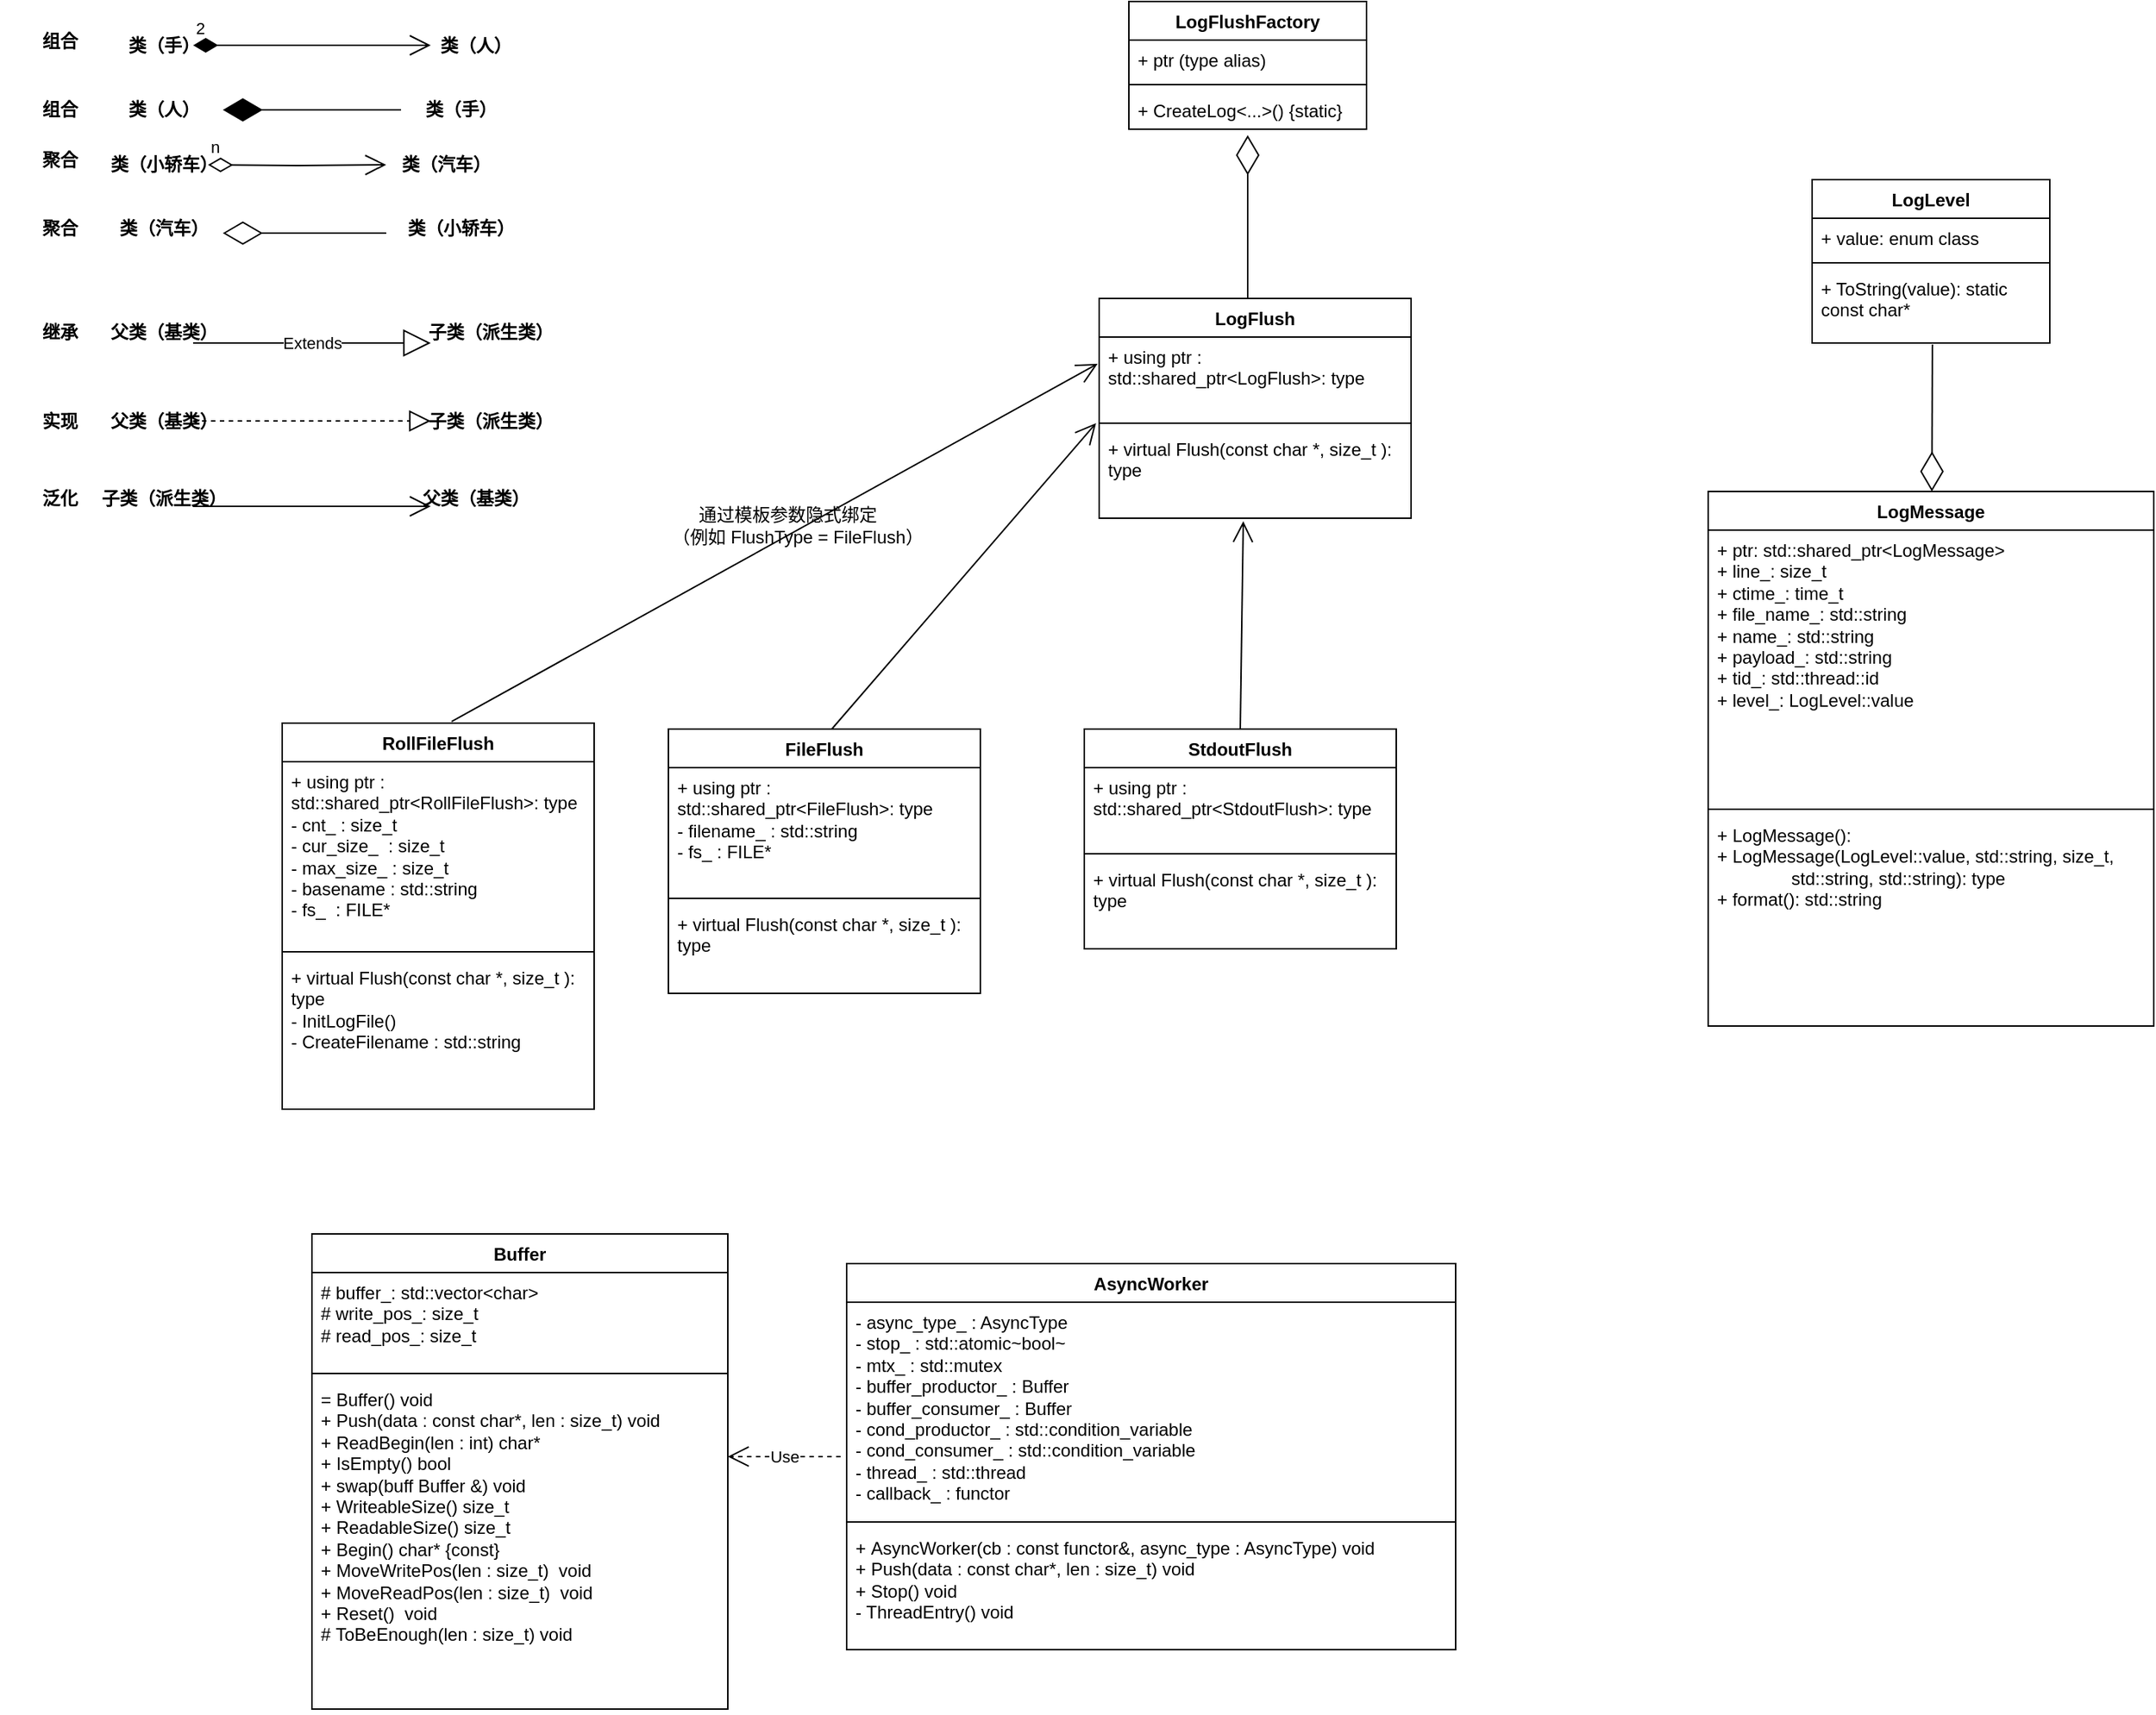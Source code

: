 <mxfile version="26.1.3">
  <diagram name="第 1 页" id="fOuAMprKsr2X9MjwaEno">
    <mxGraphModel dx="2261" dy="738" grid="1" gridSize="10" guides="1" tooltips="1" connect="1" arrows="1" fold="1" page="1" pageScale="1" pageWidth="827" pageHeight="1169" math="0" shadow="0">
      <root>
        <mxCell id="0" />
        <mxCell id="1" parent="0" />
        <mxCell id="z3Is95D2eXdALTqiWvSm-1" value="LogLevel" style="swimlane;fontStyle=1;align=center;verticalAlign=top;childLayout=stackLayout;horizontal=1;startSize=26;horizontalStack=0;resizeParent=1;resizeParentMax=0;resizeLast=0;collapsible=1;marginBottom=0;whiteSpace=wrap;html=1;" parent="1" vertex="1">
          <mxGeometry x="400" y="130" width="160" height="110" as="geometry" />
        </mxCell>
        <mxCell id="z3Is95D2eXdALTqiWvSm-2" value="+ value: enum class" style="text;strokeColor=none;fillColor=none;align=left;verticalAlign=top;spacingLeft=4;spacingRight=4;overflow=hidden;rotatable=0;points=[[0,0.5],[1,0.5]];portConstraint=eastwest;whiteSpace=wrap;html=1;" parent="z3Is95D2eXdALTqiWvSm-1" vertex="1">
          <mxGeometry y="26" width="160" height="26" as="geometry" />
        </mxCell>
        <mxCell id="z3Is95D2eXdALTqiWvSm-3" value="" style="line;strokeWidth=1;fillColor=none;align=left;verticalAlign=middle;spacingTop=-1;spacingLeft=3;spacingRight=3;rotatable=0;labelPosition=right;points=[];portConstraint=eastwest;strokeColor=inherit;" parent="z3Is95D2eXdALTqiWvSm-1" vertex="1">
          <mxGeometry y="52" width="160" height="8" as="geometry" />
        </mxCell>
        <mxCell id="z3Is95D2eXdALTqiWvSm-4" value="+ ToString(value): static const char*" style="text;strokeColor=none;fillColor=none;align=left;verticalAlign=top;spacingLeft=4;spacingRight=4;overflow=hidden;rotatable=0;points=[[0,0.5],[1,0.5]];portConstraint=eastwest;whiteSpace=wrap;html=1;" parent="z3Is95D2eXdALTqiWvSm-1" vertex="1">
          <mxGeometry y="60" width="160" height="50" as="geometry" />
        </mxCell>
        <mxCell id="z3Is95D2eXdALTqiWvSm-5" value="LogMessage" style="swimlane;fontStyle=1;align=center;verticalAlign=top;childLayout=stackLayout;horizontal=1;startSize=26;horizontalStack=0;resizeParent=1;resizeParentMax=0;resizeLast=0;collapsible=1;marginBottom=0;whiteSpace=wrap;html=1;" parent="1" vertex="1">
          <mxGeometry x="330" y="340" width="300" height="360" as="geometry" />
        </mxCell>
        <mxCell id="z3Is95D2eXdALTqiWvSm-6" value="+ ptr: std::shared_ptr&amp;lt;LogMessage&amp;gt;&lt;div&gt;+ line_: size_t&lt;/div&gt;&lt;div&gt;+ ctime_: time_t&lt;/div&gt;&lt;div&gt;+ file_name_: std::string&lt;/div&gt;&lt;div&gt;+ name_: std::string&lt;/div&gt;&lt;div&gt;&lt;div&gt;+ payload_: std::string&lt;/div&gt;&lt;div&gt;+ tid_: std::thread::id&lt;/div&gt;&lt;/div&gt;&lt;div&gt;&lt;div&gt;+ level_: LogLevel::value&lt;/div&gt;&lt;/div&gt;" style="text;strokeColor=none;fillColor=none;align=left;verticalAlign=top;spacingLeft=4;spacingRight=4;overflow=hidden;rotatable=0;points=[[0,0.5],[1,0.5]];portConstraint=eastwest;whiteSpace=wrap;html=1;" parent="z3Is95D2eXdALTqiWvSm-5" vertex="1">
          <mxGeometry y="26" width="300" height="184" as="geometry" />
        </mxCell>
        <mxCell id="z3Is95D2eXdALTqiWvSm-7" value="" style="line;strokeWidth=1;fillColor=none;align=left;verticalAlign=middle;spacingTop=-1;spacingLeft=3;spacingRight=3;rotatable=0;labelPosition=right;points=[];portConstraint=eastwest;strokeColor=inherit;" parent="z3Is95D2eXdALTqiWvSm-5" vertex="1">
          <mxGeometry y="210" width="300" height="8" as="geometry" />
        </mxCell>
        <mxCell id="z3Is95D2eXdALTqiWvSm-8" value="+ LogMessage():&amp;nbsp;&lt;div&gt;+ LogMessage(&lt;span style=&quot;background-color: transparent;&quot;&gt;LogLevel::value, std::string, size_t,&lt;br&gt;&lt;/span&gt;&lt;span style=&quot;background-color: transparent;&quot;&gt;&amp;nbsp; &amp;nbsp; &amp;nbsp; &amp;nbsp; &amp;nbsp; &amp;nbsp; &amp;nbsp; &amp;nbsp;std::string, std::string&lt;/span&gt;): type&lt;/div&gt;&lt;div&gt;+ format(): std::string&lt;/div&gt;" style="text;strokeColor=none;fillColor=none;align=left;verticalAlign=top;spacingLeft=4;spacingRight=4;overflow=hidden;rotatable=0;points=[[0,0.5],[1,0.5]];portConstraint=eastwest;whiteSpace=wrap;html=1;" parent="z3Is95D2eXdALTqiWvSm-5" vertex="1">
          <mxGeometry y="218" width="300" height="142" as="geometry" />
        </mxCell>
        <mxCell id="IWvmdIMH10l5KPkmLy84-1" value="LogFlush" style="swimlane;fontStyle=1;align=center;verticalAlign=top;childLayout=stackLayout;horizontal=1;startSize=26;horizontalStack=0;resizeParent=1;resizeParentMax=0;resizeLast=0;collapsible=1;marginBottom=0;whiteSpace=wrap;html=1;" parent="1" vertex="1">
          <mxGeometry x="-80" y="210" width="210" height="148" as="geometry" />
        </mxCell>
        <mxCell id="IWvmdIMH10l5KPkmLy84-25" value="" style="endArrow=diamondThin;endFill=0;endSize=24;html=1;rounded=0;entryX=0.5;entryY=1.154;entryDx=0;entryDy=0;entryPerimeter=0;" parent="IWvmdIMH10l5KPkmLy84-1" target="IWvmdIMH10l5KPkmLy84-24" edge="1">
          <mxGeometry width="160" relative="1" as="geometry">
            <mxPoint x="100" as="sourcePoint" />
            <mxPoint x="260" as="targetPoint" />
          </mxGeometry>
        </mxCell>
        <mxCell id="IWvmdIMH10l5KPkmLy84-2" value="+ using ptr : std::shared_ptr&amp;lt;LogFlush&amp;gt;: type" style="text;strokeColor=none;fillColor=none;align=left;verticalAlign=top;spacingLeft=4;spacingRight=4;overflow=hidden;rotatable=0;points=[[0,0.5],[1,0.5]];portConstraint=eastwest;whiteSpace=wrap;html=1;" parent="IWvmdIMH10l5KPkmLy84-1" vertex="1">
          <mxGeometry y="26" width="210" height="54" as="geometry" />
        </mxCell>
        <mxCell id="IWvmdIMH10l5KPkmLy84-3" value="" style="line;strokeWidth=1;fillColor=none;align=left;verticalAlign=middle;spacingTop=-1;spacingLeft=3;spacingRight=3;rotatable=0;labelPosition=right;points=[];portConstraint=eastwest;strokeColor=inherit;" parent="IWvmdIMH10l5KPkmLy84-1" vertex="1">
          <mxGeometry y="80" width="210" height="8" as="geometry" />
        </mxCell>
        <mxCell id="IWvmdIMH10l5KPkmLy84-4" value="+&amp;nbsp;virtual Flush(const char *, size_t ): type" style="text;strokeColor=none;fillColor=none;align=left;verticalAlign=top;spacingLeft=4;spacingRight=4;overflow=hidden;rotatable=0;points=[[0,0.5],[1,0.5]];portConstraint=eastwest;whiteSpace=wrap;html=1;" parent="IWvmdIMH10l5KPkmLy84-1" vertex="1">
          <mxGeometry y="88" width="210" height="60" as="geometry" />
        </mxCell>
        <mxCell id="IWvmdIMH10l5KPkmLy84-5" value="" style="endArrow=diamondThin;endFill=0;endSize=24;html=1;rounded=0;exitX=0.506;exitY=1.02;exitDx=0;exitDy=0;exitPerimeter=0;" parent="1" source="z3Is95D2eXdALTqiWvSm-4" target="z3Is95D2eXdALTqiWvSm-5" edge="1">
          <mxGeometry width="160" relative="1" as="geometry">
            <mxPoint x="470" y="240" as="sourcePoint" />
            <mxPoint x="630" y="240" as="targetPoint" />
          </mxGeometry>
        </mxCell>
        <mxCell id="IWvmdIMH10l5KPkmLy84-7" value="StdoutFlush" style="swimlane;fontStyle=1;align=center;verticalAlign=top;childLayout=stackLayout;horizontal=1;startSize=26;horizontalStack=0;resizeParent=1;resizeParentMax=0;resizeLast=0;collapsible=1;marginBottom=0;whiteSpace=wrap;html=1;" parent="1" vertex="1">
          <mxGeometry x="-90" y="500" width="210" height="148" as="geometry" />
        </mxCell>
        <mxCell id="IWvmdIMH10l5KPkmLy84-8" value="+ using ptr : std::shared_ptr&amp;lt;StdoutFlush&amp;gt;: type" style="text;strokeColor=none;fillColor=none;align=left;verticalAlign=top;spacingLeft=4;spacingRight=4;overflow=hidden;rotatable=0;points=[[0,0.5],[1,0.5]];portConstraint=eastwest;whiteSpace=wrap;html=1;" parent="IWvmdIMH10l5KPkmLy84-7" vertex="1">
          <mxGeometry y="26" width="210" height="54" as="geometry" />
        </mxCell>
        <mxCell id="IWvmdIMH10l5KPkmLy84-9" value="" style="line;strokeWidth=1;fillColor=none;align=left;verticalAlign=middle;spacingTop=-1;spacingLeft=3;spacingRight=3;rotatable=0;labelPosition=right;points=[];portConstraint=eastwest;strokeColor=inherit;" parent="IWvmdIMH10l5KPkmLy84-7" vertex="1">
          <mxGeometry y="80" width="210" height="8" as="geometry" />
        </mxCell>
        <mxCell id="IWvmdIMH10l5KPkmLy84-10" value="+&amp;nbsp;virtual Flush(const char *, size_t ): type" style="text;strokeColor=none;fillColor=none;align=left;verticalAlign=top;spacingLeft=4;spacingRight=4;overflow=hidden;rotatable=0;points=[[0,0.5],[1,0.5]];portConstraint=eastwest;whiteSpace=wrap;html=1;" parent="IWvmdIMH10l5KPkmLy84-7" vertex="1">
          <mxGeometry y="88" width="210" height="60" as="geometry" />
        </mxCell>
        <mxCell id="IWvmdIMH10l5KPkmLy84-11" value="FileFlush" style="swimlane;fontStyle=1;align=center;verticalAlign=top;childLayout=stackLayout;horizontal=1;startSize=26;horizontalStack=0;resizeParent=1;resizeParentMax=0;resizeLast=0;collapsible=1;marginBottom=0;whiteSpace=wrap;html=1;" parent="1" vertex="1">
          <mxGeometry x="-370" y="500" width="210" height="178" as="geometry" />
        </mxCell>
        <mxCell id="IWvmdIMH10l5KPkmLy84-27" value="" style="endArrow=open;endFill=1;endSize=12;html=1;rounded=0;entryX=-0.01;entryY=-0.067;entryDx=0;entryDy=0;entryPerimeter=0;" parent="IWvmdIMH10l5KPkmLy84-11" target="IWvmdIMH10l5KPkmLy84-4" edge="1">
          <mxGeometry width="160" relative="1" as="geometry">
            <mxPoint x="110" as="sourcePoint" />
            <mxPoint x="270" as="targetPoint" />
          </mxGeometry>
        </mxCell>
        <mxCell id="IWvmdIMH10l5KPkmLy84-12" value="+ using ptr : std::shared_ptr&amp;lt;FileFlush&amp;gt;: type&lt;div&gt;-&amp;nbsp;filename_ :&amp;nbsp;std::string&lt;/div&gt;&lt;div&gt;- fs_ :&amp;nbsp;FILE*&lt;/div&gt;" style="text;strokeColor=none;fillColor=none;align=left;verticalAlign=top;spacingLeft=4;spacingRight=4;overflow=hidden;rotatable=0;points=[[0,0.5],[1,0.5]];portConstraint=eastwest;whiteSpace=wrap;html=1;" parent="IWvmdIMH10l5KPkmLy84-11" vertex="1">
          <mxGeometry y="26" width="210" height="84" as="geometry" />
        </mxCell>
        <mxCell id="IWvmdIMH10l5KPkmLy84-13" value="" style="line;strokeWidth=1;fillColor=none;align=left;verticalAlign=middle;spacingTop=-1;spacingLeft=3;spacingRight=3;rotatable=0;labelPosition=right;points=[];portConstraint=eastwest;strokeColor=inherit;" parent="IWvmdIMH10l5KPkmLy84-11" vertex="1">
          <mxGeometry y="110" width="210" height="8" as="geometry" />
        </mxCell>
        <mxCell id="IWvmdIMH10l5KPkmLy84-14" value="+&amp;nbsp;virtual Flush(const char *, size_t ): type" style="text;strokeColor=none;fillColor=none;align=left;verticalAlign=top;spacingLeft=4;spacingRight=4;overflow=hidden;rotatable=0;points=[[0,0.5],[1,0.5]];portConstraint=eastwest;whiteSpace=wrap;html=1;" parent="IWvmdIMH10l5KPkmLy84-11" vertex="1">
          <mxGeometry y="118" width="210" height="60" as="geometry" />
        </mxCell>
        <mxCell id="IWvmdIMH10l5KPkmLy84-16" value="RollFileFlush" style="swimlane;fontStyle=1;align=center;verticalAlign=top;childLayout=stackLayout;horizontal=1;startSize=26;horizontalStack=0;resizeParent=1;resizeParentMax=0;resizeLast=0;collapsible=1;marginBottom=0;whiteSpace=wrap;html=1;" parent="1" vertex="1">
          <mxGeometry x="-630" y="496" width="210" height="260" as="geometry" />
        </mxCell>
        <mxCell id="IWvmdIMH10l5KPkmLy84-17" value="+ using ptr : std::shared_ptr&amp;lt;RollFileFlush&amp;gt;: type&lt;div&gt;&lt;span style=&quot;background-color: transparent; color: light-dark(rgb(0, 0, 0), rgb(255, 255, 255));&quot;&gt;- cnt_ :&amp;nbsp;&lt;/span&gt;size_t&amp;nbsp;&lt;div&gt;&lt;div&gt;-&amp;nbsp;&lt;span style=&quot;background-color: transparent; color: light-dark(rgb(0, 0, 0), rgb(255, 255, 255));&quot;&gt;cur_size_&lt;/span&gt;&lt;span style=&quot;background-color: transparent; color: light-dark(rgb(0, 0, 0), rgb(255, 255, 255));&quot;&gt;&amp;nbsp; :&amp;nbsp;&lt;/span&gt;&lt;span style=&quot;background-color: transparent;&quot;&gt;size_t&lt;/span&gt;&lt;/div&gt;&lt;div&gt;-&amp;nbsp;&lt;span style=&quot;background-color: transparent; color: light-dark(rgb(0, 0, 0), rgb(255, 255, 255));&quot;&gt;max_size_ :&lt;/span&gt;&lt;span style=&quot;background-color: transparent; color: light-dark(rgb(0, 0, 0), rgb(255, 255, 255));&quot;&gt;&amp;nbsp;size_t&amp;nbsp;&lt;/span&gt;&lt;/div&gt;&lt;div&gt;-&amp;nbsp;&lt;span style=&quot;background-color: transparent; color: light-dark(rgb(0, 0, 0), rgb(255, 255, 255));&quot;&gt;basename :&amp;nbsp;&lt;/span&gt;&lt;span style=&quot;background-color: transparent; color: light-dark(rgb(0, 0, 0), rgb(255, 255, 255));&quot;&gt;std::string&lt;/span&gt;&lt;/div&gt;&lt;div&gt;-&amp;nbsp;&lt;span style=&quot;background-color: transparent; color: light-dark(rgb(0, 0, 0), rgb(255, 255, 255));&quot;&gt;fs_&lt;/span&gt;&lt;span style=&quot;background-color: transparent; color: light-dark(rgb(0, 0, 0), rgb(255, 255, 255));&quot;&gt;&amp;nbsp; :&amp;nbsp;&lt;/span&gt;&lt;span style=&quot;background-color: transparent; color: light-dark(rgb(0, 0, 0), rgb(255, 255, 255));&quot;&gt;FILE*&lt;/span&gt;&lt;/div&gt;&lt;/div&gt;&lt;/div&gt;" style="text;strokeColor=none;fillColor=none;align=left;verticalAlign=top;spacingLeft=4;spacingRight=4;overflow=hidden;rotatable=0;points=[[0,0.5],[1,0.5]];portConstraint=eastwest;whiteSpace=wrap;html=1;" parent="IWvmdIMH10l5KPkmLy84-16" vertex="1">
          <mxGeometry y="26" width="210" height="124" as="geometry" />
        </mxCell>
        <mxCell id="IWvmdIMH10l5KPkmLy84-18" value="" style="line;strokeWidth=1;fillColor=none;align=left;verticalAlign=middle;spacingTop=-1;spacingLeft=3;spacingRight=3;rotatable=0;labelPosition=right;points=[];portConstraint=eastwest;strokeColor=inherit;" parent="IWvmdIMH10l5KPkmLy84-16" vertex="1">
          <mxGeometry y="150" width="210" height="8" as="geometry" />
        </mxCell>
        <mxCell id="IWvmdIMH10l5KPkmLy84-19" value="+&amp;nbsp;virtual Flush(const char *, size_t ): type&lt;div&gt;-&amp;nbsp;InitLogFile()&lt;/div&gt;&lt;div&gt;-&amp;nbsp;CreateFilename :&amp;nbsp;std::string&lt;/div&gt;&lt;div&gt;&lt;br&gt;&lt;/div&gt;" style="text;strokeColor=none;fillColor=none;align=left;verticalAlign=top;spacingLeft=4;spacingRight=4;overflow=hidden;rotatable=0;points=[[0,0.5],[1,0.5]];portConstraint=eastwest;whiteSpace=wrap;html=1;" parent="IWvmdIMH10l5KPkmLy84-16" vertex="1">
          <mxGeometry y="158" width="210" height="102" as="geometry" />
        </mxCell>
        <mxCell id="IWvmdIMH10l5KPkmLy84-21" value="LogFlushFactory" style="swimlane;fontStyle=1;align=center;verticalAlign=top;childLayout=stackLayout;horizontal=1;startSize=26;horizontalStack=0;resizeParent=1;resizeParentMax=0;resizeLast=0;collapsible=1;marginBottom=0;whiteSpace=wrap;html=1;" parent="1" vertex="1">
          <mxGeometry x="-60" y="10" width="160" height="86" as="geometry" />
        </mxCell>
        <mxCell id="IWvmdIMH10l5KPkmLy84-22" value="+ ptr (type alias)" style="text;strokeColor=none;fillColor=none;align=left;verticalAlign=top;spacingLeft=4;spacingRight=4;overflow=hidden;rotatable=0;points=[[0,0.5],[1,0.5]];portConstraint=eastwest;whiteSpace=wrap;html=1;" parent="IWvmdIMH10l5KPkmLy84-21" vertex="1">
          <mxGeometry y="26" width="160" height="26" as="geometry" />
        </mxCell>
        <mxCell id="IWvmdIMH10l5KPkmLy84-23" value="" style="line;strokeWidth=1;fillColor=none;align=left;verticalAlign=middle;spacingTop=-1;spacingLeft=3;spacingRight=3;rotatable=0;labelPosition=right;points=[];portConstraint=eastwest;strokeColor=inherit;" parent="IWvmdIMH10l5KPkmLy84-21" vertex="1">
          <mxGeometry y="52" width="160" height="8" as="geometry" />
        </mxCell>
        <mxCell id="IWvmdIMH10l5KPkmLy84-24" value="+ CreateLog&amp;lt;...&amp;gt;() {static}" style="text;strokeColor=none;fillColor=none;align=left;verticalAlign=top;spacingLeft=4;spacingRight=4;overflow=hidden;rotatable=0;points=[[0,0.5],[1,0.5]];portConstraint=eastwest;whiteSpace=wrap;html=1;" parent="IWvmdIMH10l5KPkmLy84-21" vertex="1">
          <mxGeometry y="60" width="160" height="26" as="geometry" />
        </mxCell>
        <mxCell id="IWvmdIMH10l5KPkmLy84-26" value="" style="endArrow=open;endFill=1;endSize=12;html=1;rounded=0;entryX=0.462;entryY=1.033;entryDx=0;entryDy=0;entryPerimeter=0;exitX=0.5;exitY=0;exitDx=0;exitDy=0;" parent="1" source="IWvmdIMH10l5KPkmLy84-7" target="IWvmdIMH10l5KPkmLy84-4" edge="1">
          <mxGeometry width="160" relative="1" as="geometry">
            <mxPoint x="10" y="500" as="sourcePoint" />
            <mxPoint x="170" y="500" as="targetPoint" />
          </mxGeometry>
        </mxCell>
        <mxCell id="IWvmdIMH10l5KPkmLy84-28" value="" style="endArrow=open;endFill=1;endSize=12;html=1;rounded=0;entryX=-0.005;entryY=0.333;entryDx=0;entryDy=0;entryPerimeter=0;exitX=0.543;exitY=-0.004;exitDx=0;exitDy=0;exitPerimeter=0;" parent="1" source="IWvmdIMH10l5KPkmLy84-16" target="IWvmdIMH10l5KPkmLy84-2" edge="1">
          <mxGeometry width="160" relative="1" as="geometry">
            <mxPoint x="-510" y="490" as="sourcePoint" />
            <mxPoint x="-360" y="490" as="targetPoint" />
          </mxGeometry>
        </mxCell>
        <mxCell id="IWvmdIMH10l5KPkmLy84-29" value="&lt;div&gt;通过模板参数隐式绑定&lt;/div&gt;&lt;div&gt;&amp;nbsp; &amp;nbsp; （例如 FlushType = FileFlush）&lt;/div&gt;" style="text;html=1;align=center;verticalAlign=middle;resizable=0;points=[];autosize=1;strokeColor=none;fillColor=none;" parent="1" vertex="1">
          <mxGeometry x="-395" y="343" width="210" height="40" as="geometry" />
        </mxCell>
        <mxCell id="Rus0YeZyXGwCTxSHVyxS-1" value="AsyncWorker" style="swimlane;fontStyle=1;align=center;verticalAlign=top;childLayout=stackLayout;horizontal=1;startSize=26;horizontalStack=0;resizeParent=1;resizeParentMax=0;resizeLast=0;collapsible=1;marginBottom=0;whiteSpace=wrap;html=1;" vertex="1" parent="1">
          <mxGeometry x="-250" y="860" width="410" height="260" as="geometry" />
        </mxCell>
        <mxCell id="Rus0YeZyXGwCTxSHVyxS-2" value="&lt;div&gt;- async_type_ : AsyncType&lt;/div&gt;&lt;div&gt;- stop_ : std::atomic~bool~&lt;/div&gt;&lt;div&gt;- mtx_ : std::mutex&lt;/div&gt;&lt;div&gt;- buffer_productor_ : Buffer&lt;/div&gt;&lt;div&gt;- buffer_consumer_ : Buffer&lt;/div&gt;&lt;div&gt;- cond_productor_ : std::condition_variable&lt;/div&gt;&lt;div&gt;- cond_consumer_ : std::condition_variable&lt;/div&gt;&lt;div&gt;- thread_ : std::thread&lt;/div&gt;&lt;div&gt;- callback_ : functor&lt;/div&gt;&lt;div&gt;&lt;br&gt;&lt;/div&gt;" style="text;strokeColor=none;fillColor=none;align=left;verticalAlign=top;spacingLeft=4;spacingRight=4;overflow=hidden;rotatable=0;points=[[0,0.5],[1,0.5]];portConstraint=eastwest;whiteSpace=wrap;html=1;" vertex="1" parent="Rus0YeZyXGwCTxSHVyxS-1">
          <mxGeometry y="26" width="410" height="144" as="geometry" />
        </mxCell>
        <mxCell id="Rus0YeZyXGwCTxSHVyxS-3" value="" style="line;strokeWidth=1;fillColor=none;align=left;verticalAlign=middle;spacingTop=-1;spacingLeft=3;spacingRight=3;rotatable=0;labelPosition=right;points=[];portConstraint=eastwest;strokeColor=inherit;" vertex="1" parent="Rus0YeZyXGwCTxSHVyxS-1">
          <mxGeometry y="170" width="410" height="8" as="geometry" />
        </mxCell>
        <mxCell id="Rus0YeZyXGwCTxSHVyxS-4" value="&lt;div&gt;+&amp;nbsp;AsyncWorker(cb : const functor&amp;amp;, async_type : AsyncType) void&lt;/div&gt;&lt;div&gt;+ Push(data : const char*, len : size_t) void&lt;/div&gt;&lt;div&gt;+ Stop() void&lt;/div&gt;&lt;div&gt;- ThreadEntry() void&lt;/div&gt;" style="text;strokeColor=none;fillColor=none;align=left;verticalAlign=top;spacingLeft=4;spacingRight=4;overflow=hidden;rotatable=0;points=[[0,0.5],[1,0.5]];portConstraint=eastwest;whiteSpace=wrap;html=1;" vertex="1" parent="Rus0YeZyXGwCTxSHVyxS-1">
          <mxGeometry y="178" width="410" height="82" as="geometry" />
        </mxCell>
        <mxCell id="Rus0YeZyXGwCTxSHVyxS-5" value="Buffer" style="swimlane;fontStyle=1;align=center;verticalAlign=top;childLayout=stackLayout;horizontal=1;startSize=26;horizontalStack=0;resizeParent=1;resizeParentMax=0;resizeLast=0;collapsible=1;marginBottom=0;whiteSpace=wrap;html=1;" vertex="1" parent="1">
          <mxGeometry x="-610" y="840" width="280" height="320" as="geometry" />
        </mxCell>
        <mxCell id="Rus0YeZyXGwCTxSHVyxS-6" value="&lt;div&gt;# buffer_: std::vector&amp;lt;char&amp;gt;&lt;/div&gt;&lt;div&gt;# write_pos_: size_t&lt;/div&gt;&lt;div&gt;# read_pos_: size_t&lt;/div&gt;&lt;div&gt;&lt;br&gt;&lt;/div&gt;&lt;div&gt;&lt;br&gt;&lt;/div&gt;" style="text;strokeColor=none;fillColor=none;align=left;verticalAlign=top;spacingLeft=4;spacingRight=4;overflow=hidden;rotatable=0;points=[[0,0.5],[1,0.5]];portConstraint=eastwest;whiteSpace=wrap;html=1;" vertex="1" parent="Rus0YeZyXGwCTxSHVyxS-5">
          <mxGeometry y="26" width="280" height="64" as="geometry" />
        </mxCell>
        <mxCell id="Rus0YeZyXGwCTxSHVyxS-7" value="" style="line;strokeWidth=1;fillColor=none;align=left;verticalAlign=middle;spacingTop=-1;spacingLeft=3;spacingRight=3;rotatable=0;labelPosition=right;points=[];portConstraint=eastwest;strokeColor=inherit;" vertex="1" parent="Rus0YeZyXGwCTxSHVyxS-5">
          <mxGeometry y="90" width="280" height="8" as="geometry" />
        </mxCell>
        <mxCell id="Rus0YeZyXGwCTxSHVyxS-8" value="&lt;div&gt;=&amp;nbsp;Buffer() void&lt;/div&gt;&lt;div&gt;+ Push(data : const char*, len : size_t) void&lt;/div&gt;&lt;div&gt;+&amp;nbsp;ReadBegin(len : int) char*&lt;/div&gt;&lt;div&gt;+&amp;nbsp;IsEmpty() bool&lt;/div&gt;&lt;div&gt;+ swap(buff Buffer &amp;amp;) void&lt;/div&gt;&lt;div&gt;+&amp;nbsp;WriteableSize() size_t&lt;/div&gt;&lt;div&gt;+&amp;nbsp;ReadableSize() size_t&lt;/div&gt;&lt;div&gt;+&amp;nbsp;Begin() char* {const}&lt;/div&gt;&lt;div&gt;+&amp;nbsp;MoveWritePos(len : size_t)&amp;nbsp; void&lt;/div&gt;&lt;div&gt;+&amp;nbsp;MoveReadPos(len : size_t)&amp;nbsp; void&lt;/div&gt;&lt;div&gt;+&amp;nbsp;Reset()&amp;nbsp; void&lt;/div&gt;&lt;div&gt;#&amp;nbsp;ToBeEnough(len : size_t) void&lt;/div&gt;" style="text;strokeColor=none;fillColor=none;align=left;verticalAlign=top;spacingLeft=4;spacingRight=4;overflow=hidden;rotatable=0;points=[[0,0.5],[1,0.5]];portConstraint=eastwest;whiteSpace=wrap;html=1;" vertex="1" parent="Rus0YeZyXGwCTxSHVyxS-5">
          <mxGeometry y="98" width="280" height="222" as="geometry" />
        </mxCell>
        <mxCell id="Rus0YeZyXGwCTxSHVyxS-9" value="Use" style="endArrow=open;endSize=12;dashed=1;html=1;rounded=0;entryX=1;entryY=0.234;entryDx=0;entryDy=0;entryPerimeter=0;exitX=-0.01;exitY=0.722;exitDx=0;exitDy=0;exitPerimeter=0;" edge="1" parent="1" source="Rus0YeZyXGwCTxSHVyxS-2" target="Rus0YeZyXGwCTxSHVyxS-8">
          <mxGeometry width="160" relative="1" as="geometry">
            <mxPoint x="-330" y="1010" as="sourcePoint" />
            <mxPoint x="-250" y="1010" as="targetPoint" />
          </mxGeometry>
        </mxCell>
        <mxCell id="Rus0YeZyXGwCTxSHVyxS-10" value="n" style="endArrow=open;html=1;endSize=12;startArrow=diamondThin;startSize=14;startFill=0;edgeStyle=orthogonalEdgeStyle;align=left;verticalAlign=bottom;rounded=0;" edge="1" parent="1" target="Rus0YeZyXGwCTxSHVyxS-11">
          <mxGeometry x="-1" y="3" relative="1" as="geometry">
            <mxPoint x="-680" y="120" as="sourcePoint" />
            <mxPoint x="-520" y="120" as="targetPoint" />
          </mxGeometry>
        </mxCell>
        <mxCell id="Rus0YeZyXGwCTxSHVyxS-11" value="类（汽车）" style="text;align=center;fontStyle=1;verticalAlign=middle;spacingLeft=3;spacingRight=3;strokeColor=none;rotatable=0;points=[[0,0.5],[1,0.5]];portConstraint=eastwest;html=1;" vertex="1" parent="1">
          <mxGeometry x="-560" y="107" width="80" height="26" as="geometry" />
        </mxCell>
        <mxCell id="Rus0YeZyXGwCTxSHVyxS-12" value="类（小轿车）" style="text;align=center;fontStyle=1;verticalAlign=middle;spacingLeft=3;spacingRight=3;strokeColor=none;rotatable=0;points=[[0,0.5],[1,0.5]];portConstraint=eastwest;html=1;" vertex="1" parent="1">
          <mxGeometry x="-750" y="107" width="80" height="26" as="geometry" />
        </mxCell>
        <mxCell id="Rus0YeZyXGwCTxSHVyxS-13" value="聚合" style="text;align=center;fontStyle=1;verticalAlign=middle;spacingLeft=3;spacingRight=3;strokeColor=none;rotatable=0;points=[[0,0.5],[1,0.5]];portConstraint=eastwest;html=1;" vertex="1" parent="1">
          <mxGeometry x="-820" y="104" width="80" height="26" as="geometry" />
        </mxCell>
        <mxCell id="Rus0YeZyXGwCTxSHVyxS-21" value="聚合" style="text;align=center;fontStyle=1;verticalAlign=middle;spacingLeft=3;spacingRight=3;strokeColor=none;rotatable=0;points=[[0,0.5],[1,0.5]];portConstraint=eastwest;html=1;" vertex="1" parent="1">
          <mxGeometry x="-820" y="150" width="80" height="26" as="geometry" />
        </mxCell>
        <mxCell id="Rus0YeZyXGwCTxSHVyxS-22" value="" style="endArrow=diamondThin;endFill=0;endSize=24;html=1;rounded=0;" edge="1" parent="1">
          <mxGeometry width="160" relative="1" as="geometry">
            <mxPoint x="-560" y="166" as="sourcePoint" />
            <mxPoint x="-670" y="166" as="targetPoint" />
          </mxGeometry>
        </mxCell>
        <mxCell id="Rus0YeZyXGwCTxSHVyxS-23" value="Extends" style="endArrow=block;endSize=16;endFill=0;html=1;rounded=0;" edge="1" parent="1">
          <mxGeometry width="160" relative="1" as="geometry">
            <mxPoint x="-690" y="240" as="sourcePoint" />
            <mxPoint x="-530" y="240" as="targetPoint" />
          </mxGeometry>
        </mxCell>
        <mxCell id="Rus0YeZyXGwCTxSHVyxS-24" value="继承" style="text;align=center;fontStyle=1;verticalAlign=middle;spacingLeft=3;spacingRight=3;strokeColor=none;rotatable=0;points=[[0,0.5],[1,0.5]];portConstraint=eastwest;html=1;" vertex="1" parent="1">
          <mxGeometry x="-820" y="220" width="80" height="26" as="geometry" />
        </mxCell>
        <mxCell id="Rus0YeZyXGwCTxSHVyxS-26" value="父类（基类）" style="text;align=center;fontStyle=1;verticalAlign=middle;spacingLeft=3;spacingRight=3;strokeColor=none;rotatable=0;points=[[0,0.5],[1,0.5]];portConstraint=eastwest;html=1;" vertex="1" parent="1">
          <mxGeometry x="-750" y="220" width="80" height="26" as="geometry" />
        </mxCell>
        <mxCell id="Rus0YeZyXGwCTxSHVyxS-27" value="​子类（派生类）​" style="text;align=center;fontStyle=1;verticalAlign=middle;spacingLeft=3;spacingRight=3;strokeColor=none;rotatable=0;points=[[0,0.5],[1,0.5]];portConstraint=eastwest;html=1;" vertex="1" parent="1">
          <mxGeometry x="-530" y="220" width="80" height="26" as="geometry" />
        </mxCell>
        <mxCell id="Rus0YeZyXGwCTxSHVyxS-29" value="父类（基类）" style="text;align=center;fontStyle=1;verticalAlign=middle;spacingLeft=3;spacingRight=3;strokeColor=none;rotatable=0;points=[[0,0.5],[1,0.5]];portConstraint=eastwest;html=1;" vertex="1" parent="1">
          <mxGeometry x="-750" y="280" width="80" height="26" as="geometry" />
        </mxCell>
        <mxCell id="Rus0YeZyXGwCTxSHVyxS-30" value="​子类（派生类）​" style="text;align=center;fontStyle=1;verticalAlign=middle;spacingLeft=3;spacingRight=3;strokeColor=none;rotatable=0;points=[[0,0.5],[1,0.5]];portConstraint=eastwest;html=1;" vertex="1" parent="1">
          <mxGeometry x="-530" y="280" width="80" height="26" as="geometry" />
        </mxCell>
        <mxCell id="Rus0YeZyXGwCTxSHVyxS-31" value="" style="endArrow=block;dashed=1;endFill=0;endSize=12;html=1;rounded=0;" edge="1" parent="1">
          <mxGeometry width="160" relative="1" as="geometry">
            <mxPoint x="-690" y="292.5" as="sourcePoint" />
            <mxPoint x="-530" y="292.5" as="targetPoint" />
          </mxGeometry>
        </mxCell>
        <mxCell id="Rus0YeZyXGwCTxSHVyxS-32" value="实现" style="text;align=center;fontStyle=1;verticalAlign=middle;spacingLeft=3;spacingRight=3;strokeColor=none;rotatable=0;points=[[0,0.5],[1,0.5]];portConstraint=eastwest;html=1;" vertex="1" parent="1">
          <mxGeometry x="-820" y="280" width="80" height="26" as="geometry" />
        </mxCell>
        <mxCell id="Rus0YeZyXGwCTxSHVyxS-33" value="" style="endArrow=open;endFill=1;endSize=12;html=1;rounded=0;" edge="1" parent="1">
          <mxGeometry width="160" relative="1" as="geometry">
            <mxPoint x="-690" y="350" as="sourcePoint" />
            <mxPoint x="-530" y="350" as="targetPoint" />
          </mxGeometry>
        </mxCell>
        <mxCell id="Rus0YeZyXGwCTxSHVyxS-34" value="泛化" style="text;align=center;fontStyle=1;verticalAlign=middle;spacingLeft=3;spacingRight=3;strokeColor=none;rotatable=0;points=[[0,0.5],[1,0.5]];portConstraint=eastwest;html=1;" vertex="1" parent="1">
          <mxGeometry x="-820" y="332" width="80" height="26" as="geometry" />
        </mxCell>
        <mxCell id="Rus0YeZyXGwCTxSHVyxS-35" value="​子类（派生类）​" style="text;align=center;fontStyle=1;verticalAlign=middle;spacingLeft=3;spacingRight=3;strokeColor=none;rotatable=0;points=[[0,0.5],[1,0.5]];portConstraint=eastwest;html=1;" vertex="1" parent="1">
          <mxGeometry x="-750" y="332" width="80" height="26" as="geometry" />
        </mxCell>
        <mxCell id="Rus0YeZyXGwCTxSHVyxS-36" value="父类（基类）" style="text;align=center;fontStyle=1;verticalAlign=middle;spacingLeft=3;spacingRight=3;strokeColor=none;rotatable=0;points=[[0,0.5],[1,0.5]];portConstraint=eastwest;html=1;" vertex="1" parent="1">
          <mxGeometry x="-540" y="332" width="80" height="26" as="geometry" />
        </mxCell>
        <mxCell id="Rus0YeZyXGwCTxSHVyxS-37" value="类（小轿车）" style="text;align=center;fontStyle=1;verticalAlign=middle;spacingLeft=3;spacingRight=3;strokeColor=none;rotatable=0;points=[[0,0.5],[1,0.5]];portConstraint=eastwest;html=1;" vertex="1" parent="1">
          <mxGeometry x="-550" y="150" width="80" height="26" as="geometry" />
        </mxCell>
        <mxCell id="Rus0YeZyXGwCTxSHVyxS-38" value="类（汽车）" style="text;align=center;fontStyle=1;verticalAlign=middle;spacingLeft=3;spacingRight=3;strokeColor=none;rotatable=0;points=[[0,0.5],[1,0.5]];portConstraint=eastwest;html=1;" vertex="1" parent="1">
          <mxGeometry x="-750" y="150" width="80" height="26" as="geometry" />
        </mxCell>
        <mxCell id="Rus0YeZyXGwCTxSHVyxS-40" value="类（人）" style="text;align=center;fontStyle=1;verticalAlign=middle;spacingLeft=3;spacingRight=3;strokeColor=none;rotatable=0;points=[[0,0.5],[1,0.5]];portConstraint=eastwest;html=1;" vertex="1" parent="1">
          <mxGeometry x="-540" y="27" width="80" height="26" as="geometry" />
        </mxCell>
        <mxCell id="Rus0YeZyXGwCTxSHVyxS-41" value="类（手）" style="text;align=center;fontStyle=1;verticalAlign=middle;spacingLeft=3;spacingRight=3;strokeColor=none;rotatable=0;points=[[0,0.5],[1,0.5]];portConstraint=eastwest;html=1;" vertex="1" parent="1">
          <mxGeometry x="-750" y="27" width="80" height="26" as="geometry" />
        </mxCell>
        <mxCell id="Rus0YeZyXGwCTxSHVyxS-42" value="组合" style="text;align=center;fontStyle=1;verticalAlign=middle;spacingLeft=3;spacingRight=3;strokeColor=none;rotatable=0;points=[[0,0.5],[1,0.5]];portConstraint=eastwest;html=1;" vertex="1" parent="1">
          <mxGeometry x="-820" y="24" width="80" height="26" as="geometry" />
        </mxCell>
        <mxCell id="Rus0YeZyXGwCTxSHVyxS-43" value="组合" style="text;align=center;fontStyle=1;verticalAlign=middle;spacingLeft=3;spacingRight=3;strokeColor=none;rotatable=0;points=[[0,0.5],[1,0.5]];portConstraint=eastwest;html=1;" vertex="1" parent="1">
          <mxGeometry x="-820" y="70" width="80" height="26" as="geometry" />
        </mxCell>
        <mxCell id="Rus0YeZyXGwCTxSHVyxS-45" value="类（手）" style="text;align=center;fontStyle=1;verticalAlign=middle;spacingLeft=3;spacingRight=3;strokeColor=none;rotatable=0;points=[[0,0.5],[1,0.5]];portConstraint=eastwest;html=1;" vertex="1" parent="1">
          <mxGeometry x="-550" y="70" width="80" height="26" as="geometry" />
        </mxCell>
        <mxCell id="Rus0YeZyXGwCTxSHVyxS-46" value="类（人）" style="text;align=center;fontStyle=1;verticalAlign=middle;spacingLeft=3;spacingRight=3;strokeColor=none;rotatable=0;points=[[0,0.5],[1,0.5]];portConstraint=eastwest;html=1;" vertex="1" parent="1">
          <mxGeometry x="-750" y="70" width="80" height="26" as="geometry" />
        </mxCell>
        <mxCell id="Rus0YeZyXGwCTxSHVyxS-47" value="2" style="endArrow=open;html=1;endSize=12;startArrow=diamondThin;startSize=14;startFill=1;edgeStyle=orthogonalEdgeStyle;align=left;verticalAlign=bottom;rounded=0;" edge="1" parent="1">
          <mxGeometry x="-1" y="3" relative="1" as="geometry">
            <mxPoint x="-690" y="39.5" as="sourcePoint" />
            <mxPoint x="-530" y="39.5" as="targetPoint" />
          </mxGeometry>
        </mxCell>
        <mxCell id="Rus0YeZyXGwCTxSHVyxS-48" value="" style="endArrow=diamondThin;endFill=1;endSize=24;html=1;rounded=0;entryX=1;entryY=0.5;entryDx=0;entryDy=0;" edge="1" parent="1" source="Rus0YeZyXGwCTxSHVyxS-45" target="Rus0YeZyXGwCTxSHVyxS-46">
          <mxGeometry width="160" relative="1" as="geometry">
            <mxPoint x="-690" y="82.5" as="sourcePoint" />
            <mxPoint x="-610" y="60" as="targetPoint" />
          </mxGeometry>
        </mxCell>
      </root>
    </mxGraphModel>
  </diagram>
</mxfile>
